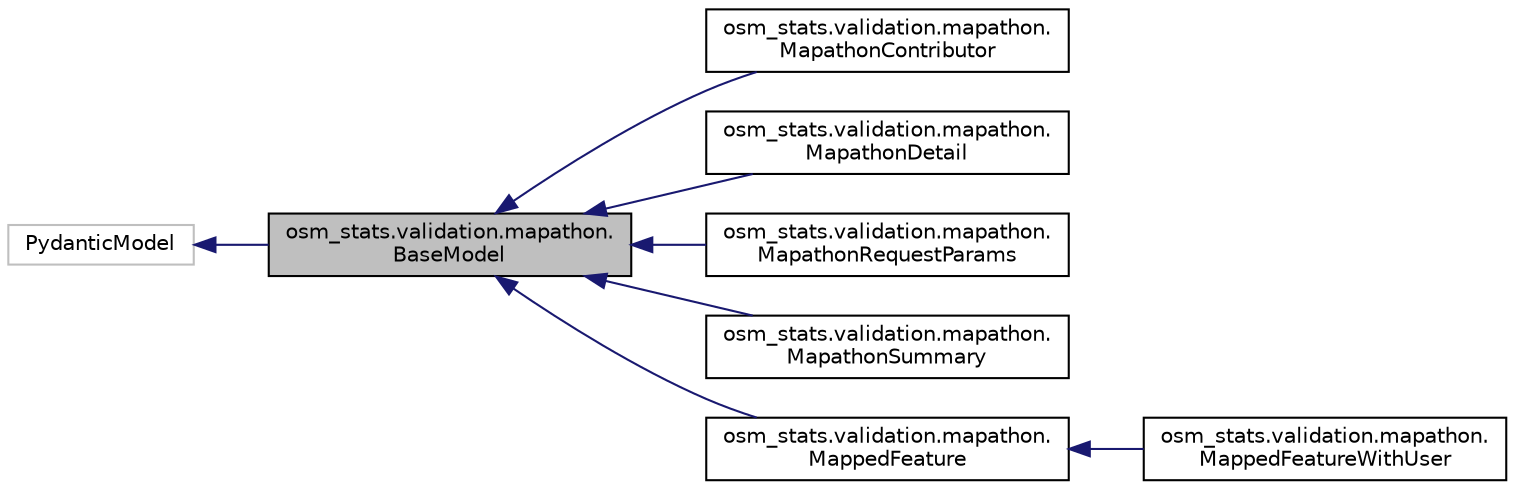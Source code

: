 digraph "osm_stats.validation.mapathon.BaseModel"
{
 // LATEX_PDF_SIZE
  edge [fontname="Helvetica",fontsize="10",labelfontname="Helvetica",labelfontsize="10"];
  node [fontname="Helvetica",fontsize="10",shape=record];
  rankdir="LR";
  Node1 [label="osm_stats.validation.mapathon.\lBaseModel",height=0.2,width=0.4,color="black", fillcolor="grey75", style="filled", fontcolor="black",tooltip=" "];
  Node2 -> Node1 [dir="back",color="midnightblue",fontsize="10",style="solid",fontname="Helvetica"];
  Node2 [label="PydanticModel",height=0.2,width=0.4,color="grey75", fillcolor="white", style="filled",tooltip=" "];
  Node1 -> Node3 [dir="back",color="midnightblue",fontsize="10",style="solid",fontname="Helvetica"];
  Node3 [label="osm_stats.validation.mapathon.\lMapathonContributor",height=0.2,width=0.4,color="black", fillcolor="white", style="filled",URL="$classosm__stats_1_1validation_1_1mapathon_1_1MapathonContributor.html",tooltip=" "];
  Node1 -> Node4 [dir="back",color="midnightblue",fontsize="10",style="solid",fontname="Helvetica"];
  Node4 [label="osm_stats.validation.mapathon.\lMapathonDetail",height=0.2,width=0.4,color="black", fillcolor="white", style="filled",URL="$classosm__stats_1_1validation_1_1mapathon_1_1MapathonDetail.html",tooltip=" "];
  Node1 -> Node5 [dir="back",color="midnightblue",fontsize="10",style="solid",fontname="Helvetica"];
  Node5 [label="osm_stats.validation.mapathon.\lMapathonRequestParams",height=0.2,width=0.4,color="black", fillcolor="white", style="filled",URL="$classosm__stats_1_1validation_1_1mapathon_1_1MapathonRequestParams.html",tooltip=" "];
  Node1 -> Node6 [dir="back",color="midnightblue",fontsize="10",style="solid",fontname="Helvetica"];
  Node6 [label="osm_stats.validation.mapathon.\lMapathonSummary",height=0.2,width=0.4,color="black", fillcolor="white", style="filled",URL="$classosm__stats_1_1validation_1_1mapathon_1_1MapathonSummary.html",tooltip=" "];
  Node1 -> Node7 [dir="back",color="midnightblue",fontsize="10",style="solid",fontname="Helvetica"];
  Node7 [label="osm_stats.validation.mapathon.\lMappedFeature",height=0.2,width=0.4,color="black", fillcolor="white", style="filled",URL="$classosm__stats_1_1validation_1_1mapathon_1_1MappedFeature.html",tooltip=" "];
  Node7 -> Node8 [dir="back",color="midnightblue",fontsize="10",style="solid",fontname="Helvetica"];
  Node8 [label="osm_stats.validation.mapathon.\lMappedFeatureWithUser",height=0.2,width=0.4,color="black", fillcolor="white", style="filled",URL="$classosm__stats_1_1validation_1_1mapathon_1_1MappedFeatureWithUser.html",tooltip=" "];
}
